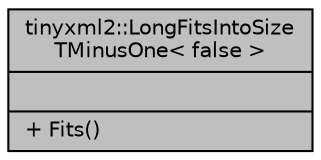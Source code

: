 digraph "tinyxml2::LongFitsIntoSizeTMinusOne&lt; false &gt;"
{
 // LATEX_PDF_SIZE
  edge [fontname="Helvetica",fontsize="10",labelfontname="Helvetica",labelfontsize="10"];
  node [fontname="Helvetica",fontsize="10",shape=record];
  Node1 [label="{tinyxml2::LongFitsIntoSize\lTMinusOne\< false \>\n||+ Fits()\l}",height=0.2,width=0.4,color="black", fillcolor="grey75", style="filled", fontcolor="black",tooltip=" "];
}
